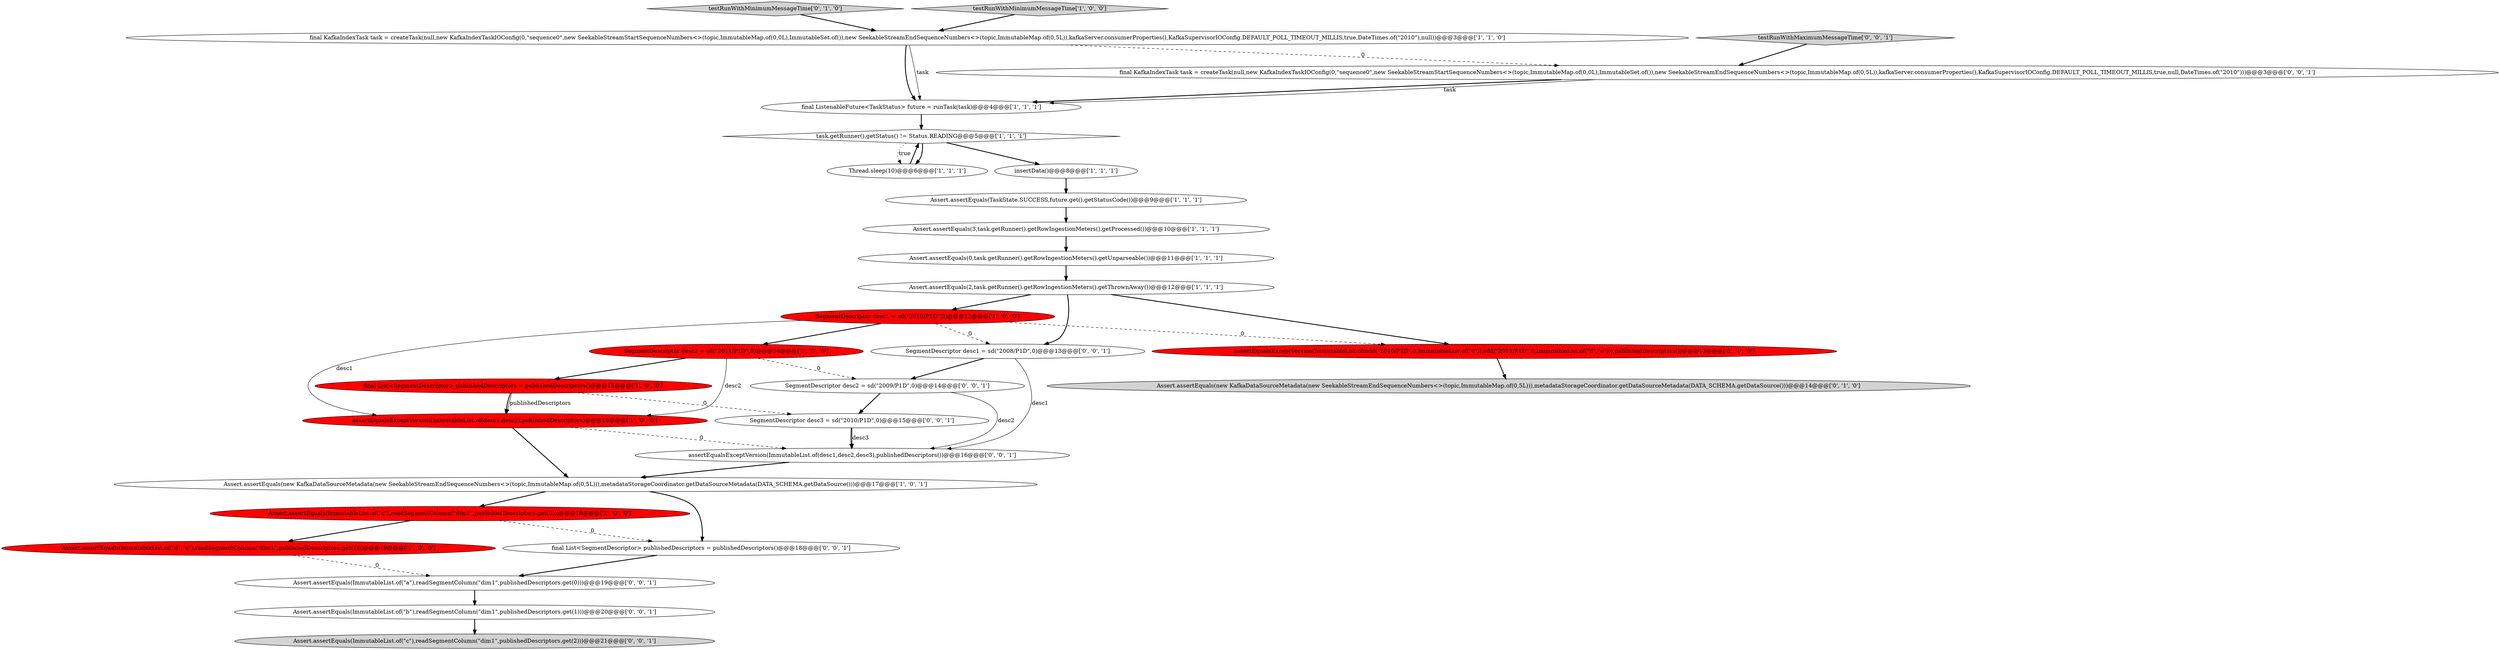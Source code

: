digraph {
23 [style = filled, label = "final KafkaIndexTask task = createTask(null,new KafkaIndexTaskIOConfig(0,\"sequence0\",new SeekableStreamStartSequenceNumbers<>(topic,ImmutableMap.of(0,0L),ImmutableSet.of()),new SeekableStreamEndSequenceNumbers<>(topic,ImmutableMap.of(0,5L)),kafkaServer.consumerProperties(),KafkaSupervisorIOConfig.DEFAULT_POLL_TIMEOUT_MILLIS,true,null,DateTimes.of(\"2010\")))@@@3@@@['0', '0', '1']", fillcolor = white, shape = ellipse image = "AAA0AAABBB3BBB"];
13 [style = filled, label = "SegmentDescriptor desc1 = sd(\"2010/P1D\",0)@@@13@@@['1', '0', '0']", fillcolor = red, shape = ellipse image = "AAA1AAABBB1BBB"];
21 [style = filled, label = "Assert.assertEquals(ImmutableList.of(\"b\"),readSegmentColumn(\"dim1\",publishedDescriptors.get(1)))@@@20@@@['0', '0', '1']", fillcolor = white, shape = ellipse image = "AAA0AAABBB3BBB"];
0 [style = filled, label = "final KafkaIndexTask task = createTask(null,new KafkaIndexTaskIOConfig(0,\"sequence0\",new SeekableStreamStartSequenceNumbers<>(topic,ImmutableMap.of(0,0L),ImmutableSet.of()),new SeekableStreamEndSequenceNumbers<>(topic,ImmutableMap.of(0,5L)),kafkaServer.consumerProperties(),KafkaSupervisorIOConfig.DEFAULT_POLL_TIMEOUT_MILLIS,true,DateTimes.of(\"2010\"),null))@@@3@@@['1', '1', '0']", fillcolor = white, shape = ellipse image = "AAA0AAABBB1BBB"];
12 [style = filled, label = "Assert.assertEquals(ImmutableList.of(\"c\"),readSegmentColumn(\"dim1\",publishedDescriptors.get(0)))@@@18@@@['1', '0', '0']", fillcolor = red, shape = ellipse image = "AAA1AAABBB1BBB"];
27 [style = filled, label = "SegmentDescriptor desc1 = sd(\"2008/P1D\",0)@@@13@@@['0', '0', '1']", fillcolor = white, shape = ellipse image = "AAA0AAABBB3BBB"];
19 [style = filled, label = "assertEqualsExceptVersion(ImmutableList.of(sdd(\"2010/P1D\",0,ImmutableList.of(\"c\")),sdd(\"2011/P1D\",0,ImmutableList.of(\"d\",\"e\"))),publishedDescriptors())@@@13@@@['0', '1', '0']", fillcolor = red, shape = ellipse image = "AAA1AAABBB2BBB"];
15 [style = filled, label = "Assert.assertEquals(TaskState.SUCCESS,future.get().getStatusCode())@@@9@@@['1', '1', '1']", fillcolor = white, shape = ellipse image = "AAA0AAABBB1BBB"];
29 [style = filled, label = "assertEqualsExceptVersion(ImmutableList.of(desc1,desc2,desc3),publishedDescriptors())@@@16@@@['0', '0', '1']", fillcolor = white, shape = ellipse image = "AAA0AAABBB3BBB"];
26 [style = filled, label = "final List<SegmentDescriptor> publishedDescriptors = publishedDescriptors()@@@18@@@['0', '0', '1']", fillcolor = white, shape = ellipse image = "AAA0AAABBB3BBB"];
14 [style = filled, label = "Assert.assertEquals(new KafkaDataSourceMetadata(new SeekableStreamEndSequenceNumbers<>(topic,ImmutableMap.of(0,5L))),metadataStorageCoordinator.getDataSourceMetadata(DATA_SCHEMA.getDataSource()))@@@17@@@['1', '0', '1']", fillcolor = white, shape = ellipse image = "AAA0AAABBB1BBB"];
2 [style = filled, label = "final List<SegmentDescriptor> publishedDescriptors = publishedDescriptors()@@@15@@@['1', '0', '0']", fillcolor = red, shape = ellipse image = "AAA1AAABBB1BBB"];
22 [style = filled, label = "SegmentDescriptor desc2 = sd(\"2009/P1D\",0)@@@14@@@['0', '0', '1']", fillcolor = white, shape = ellipse image = "AAA0AAABBB3BBB"];
6 [style = filled, label = "Thread.sleep(10)@@@6@@@['1', '1', '1']", fillcolor = white, shape = ellipse image = "AAA0AAABBB1BBB"];
7 [style = filled, label = "Assert.assertEquals(3,task.getRunner().getRowIngestionMeters().getProcessed())@@@10@@@['1', '1', '1']", fillcolor = white, shape = ellipse image = "AAA0AAABBB1BBB"];
8 [style = filled, label = "task.getRunner().getStatus() != Status.READING@@@5@@@['1', '1', '1']", fillcolor = white, shape = diamond image = "AAA0AAABBB1BBB"];
1 [style = filled, label = "Assert.assertEquals(0,task.getRunner().getRowIngestionMeters().getUnparseable())@@@11@@@['1', '1', '1']", fillcolor = white, shape = ellipse image = "AAA0AAABBB1BBB"];
18 [style = filled, label = "testRunWithMinimumMessageTime['0', '1', '0']", fillcolor = lightgray, shape = diamond image = "AAA0AAABBB2BBB"];
16 [style = filled, label = "Assert.assertEquals(ImmutableList.of(\"d\",\"e\"),readSegmentColumn(\"dim1\",publishedDescriptors.get(1)))@@@19@@@['1', '0', '0']", fillcolor = red, shape = ellipse image = "AAA1AAABBB1BBB"];
5 [style = filled, label = "assertEqualsExceptVersion(ImmutableList.of(desc1,desc2),publishedDescriptors)@@@16@@@['1', '0', '0']", fillcolor = red, shape = ellipse image = "AAA1AAABBB1BBB"];
4 [style = filled, label = "insertData()@@@8@@@['1', '1', '1']", fillcolor = white, shape = ellipse image = "AAA0AAABBB1BBB"];
28 [style = filled, label = "SegmentDescriptor desc3 = sd(\"2010/P1D\",0)@@@15@@@['0', '0', '1']", fillcolor = white, shape = ellipse image = "AAA0AAABBB3BBB"];
25 [style = filled, label = "Assert.assertEquals(ImmutableList.of(\"a\"),readSegmentColumn(\"dim1\",publishedDescriptors.get(0)))@@@19@@@['0', '0', '1']", fillcolor = white, shape = ellipse image = "AAA0AAABBB3BBB"];
10 [style = filled, label = "SegmentDescriptor desc2 = sd(\"2011/P1D\",0)@@@14@@@['1', '0', '0']", fillcolor = red, shape = ellipse image = "AAA1AAABBB1BBB"];
3 [style = filled, label = "final ListenableFuture<TaskStatus> future = runTask(task)@@@4@@@['1', '1', '1']", fillcolor = white, shape = ellipse image = "AAA0AAABBB1BBB"];
17 [style = filled, label = "Assert.assertEquals(new KafkaDataSourceMetadata(new SeekableStreamEndSequenceNumbers<>(topic,ImmutableMap.of(0,5L))),metadataStorageCoordinator.getDataSourceMetadata(DATA_SCHEMA.getDataSource()))@@@14@@@['0', '1', '0']", fillcolor = lightgray, shape = ellipse image = "AAA0AAABBB2BBB"];
11 [style = filled, label = "testRunWithMinimumMessageTime['1', '0', '0']", fillcolor = lightgray, shape = diamond image = "AAA0AAABBB1BBB"];
9 [style = filled, label = "Assert.assertEquals(2,task.getRunner().getRowIngestionMeters().getThrownAway())@@@12@@@['1', '1', '1']", fillcolor = white, shape = ellipse image = "AAA0AAABBB1BBB"];
20 [style = filled, label = "testRunWithMaximumMessageTime['0', '0', '1']", fillcolor = lightgray, shape = diamond image = "AAA0AAABBB3BBB"];
24 [style = filled, label = "Assert.assertEquals(ImmutableList.of(\"c\"),readSegmentColumn(\"dim1\",publishedDescriptors.get(2)))@@@21@@@['0', '0', '1']", fillcolor = lightgray, shape = ellipse image = "AAA0AAABBB3BBB"];
0->3 [style = bold, label=""];
13->10 [style = bold, label=""];
28->29 [style = bold, label=""];
7->1 [style = bold, label=""];
15->7 [style = bold, label=""];
16->25 [style = dashed, label="0"];
13->5 [style = solid, label="desc1"];
0->23 [style = dashed, label="0"];
26->25 [style = bold, label=""];
4->15 [style = bold, label=""];
2->5 [style = solid, label="publishedDescriptors"];
27->29 [style = solid, label="desc1"];
8->6 [style = bold, label=""];
23->3 [style = bold, label=""];
12->16 [style = bold, label=""];
19->17 [style = bold, label=""];
22->28 [style = bold, label=""];
5->14 [style = bold, label=""];
21->24 [style = bold, label=""];
13->19 [style = dashed, label="0"];
10->22 [style = dashed, label="0"];
5->29 [style = dashed, label="0"];
28->29 [style = solid, label="desc3"];
27->22 [style = bold, label=""];
23->3 [style = solid, label="task"];
1->9 [style = bold, label=""];
9->27 [style = bold, label=""];
12->26 [style = dashed, label="0"];
14->26 [style = bold, label=""];
11->0 [style = bold, label=""];
8->6 [style = dotted, label="true"];
20->23 [style = bold, label=""];
13->27 [style = dashed, label="0"];
0->3 [style = solid, label="task"];
3->8 [style = bold, label=""];
14->12 [style = bold, label=""];
22->29 [style = solid, label="desc2"];
6->8 [style = bold, label=""];
2->28 [style = dashed, label="0"];
29->14 [style = bold, label=""];
9->19 [style = bold, label=""];
10->2 [style = bold, label=""];
10->5 [style = solid, label="desc2"];
8->4 [style = bold, label=""];
18->0 [style = bold, label=""];
25->21 [style = bold, label=""];
2->5 [style = bold, label=""];
9->13 [style = bold, label=""];
}
